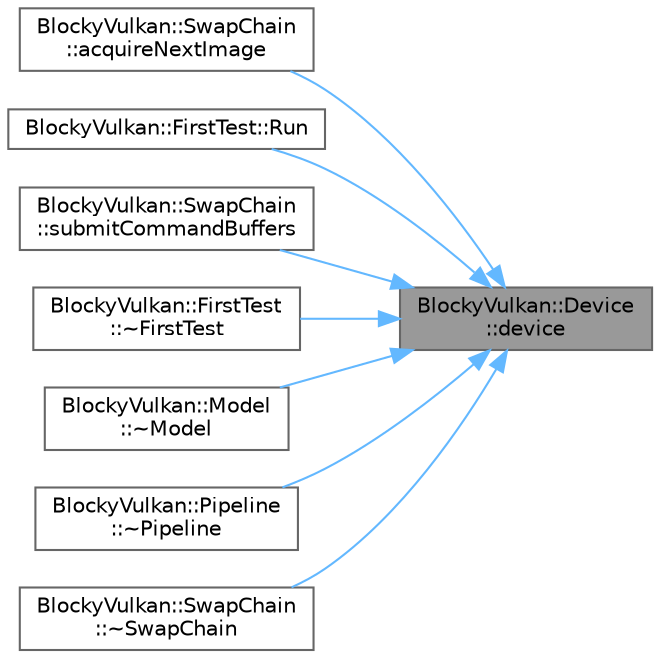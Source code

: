digraph "BlockyVulkan::Device::device"
{
 // LATEX_PDF_SIZE
  bgcolor="transparent";
  edge [fontname=Helvetica,fontsize=10,labelfontname=Helvetica,labelfontsize=10];
  node [fontname=Helvetica,fontsize=10,shape=box,height=0.2,width=0.4];
  rankdir="RL";
  Node1 [id="Node000001",label="BlockyVulkan::Device\l::device",height=0.2,width=0.4,color="gray40", fillcolor="grey60", style="filled", fontcolor="black",tooltip=" "];
  Node1 -> Node2 [id="edge15_Node000001_Node000002",dir="back",color="steelblue1",style="solid",tooltip=" "];
  Node2 [id="Node000002",label="BlockyVulkan::SwapChain\l::acquireNextImage",height=0.2,width=0.4,color="grey40", fillcolor="white", style="filled",URL="$class_blocky_vulkan_1_1_swap_chain.html#a649d6c6cca871c742e5b7fa90f0cb50e",tooltip=" "];
  Node1 -> Node3 [id="edge16_Node000001_Node000003",dir="back",color="steelblue1",style="solid",tooltip=" "];
  Node3 [id="Node000003",label="BlockyVulkan::FirstTest::Run",height=0.2,width=0.4,color="grey40", fillcolor="white", style="filled",URL="$class_blocky_vulkan_1_1_first_test.html#a905363df2403c92de3da3fb24fa9673b",tooltip=" "];
  Node1 -> Node4 [id="edge17_Node000001_Node000004",dir="back",color="steelblue1",style="solid",tooltip=" "];
  Node4 [id="Node000004",label="BlockyVulkan::SwapChain\l::submitCommandBuffers",height=0.2,width=0.4,color="grey40", fillcolor="white", style="filled",URL="$class_blocky_vulkan_1_1_swap_chain.html#a78bbedddd61a8befbe772baf46f2bc9b",tooltip=" "];
  Node1 -> Node5 [id="edge18_Node000001_Node000005",dir="back",color="steelblue1",style="solid",tooltip=" "];
  Node5 [id="Node000005",label="BlockyVulkan::FirstTest\l::~FirstTest",height=0.2,width=0.4,color="grey40", fillcolor="white", style="filled",URL="$class_blocky_vulkan_1_1_first_test.html#a21d40444d4659ff4b68046682665c84e",tooltip=" "];
  Node1 -> Node6 [id="edge19_Node000001_Node000006",dir="back",color="steelblue1",style="solid",tooltip=" "];
  Node6 [id="Node000006",label="BlockyVulkan::Model\l::~Model",height=0.2,width=0.4,color="grey40", fillcolor="white", style="filled",URL="$class_blocky_vulkan_1_1_model.html#a130ba2bea277851e74b0603e6edf2135",tooltip=" "];
  Node1 -> Node7 [id="edge20_Node000001_Node000007",dir="back",color="steelblue1",style="solid",tooltip=" "];
  Node7 [id="Node000007",label="BlockyVulkan::Pipeline\l::~Pipeline",height=0.2,width=0.4,color="grey40", fillcolor="white", style="filled",URL="$class_blocky_vulkan_1_1_pipeline.html#a6bd38169705e7b71be2ce6300e8c3cab",tooltip=" "];
  Node1 -> Node8 [id="edge21_Node000001_Node000008",dir="back",color="steelblue1",style="solid",tooltip=" "];
  Node8 [id="Node000008",label="BlockyVulkan::SwapChain\l::~SwapChain",height=0.2,width=0.4,color="grey40", fillcolor="white", style="filled",URL="$class_blocky_vulkan_1_1_swap_chain.html#a15d6d8b52a7997bdd27be2d22a35c9a5",tooltip=" "];
}
